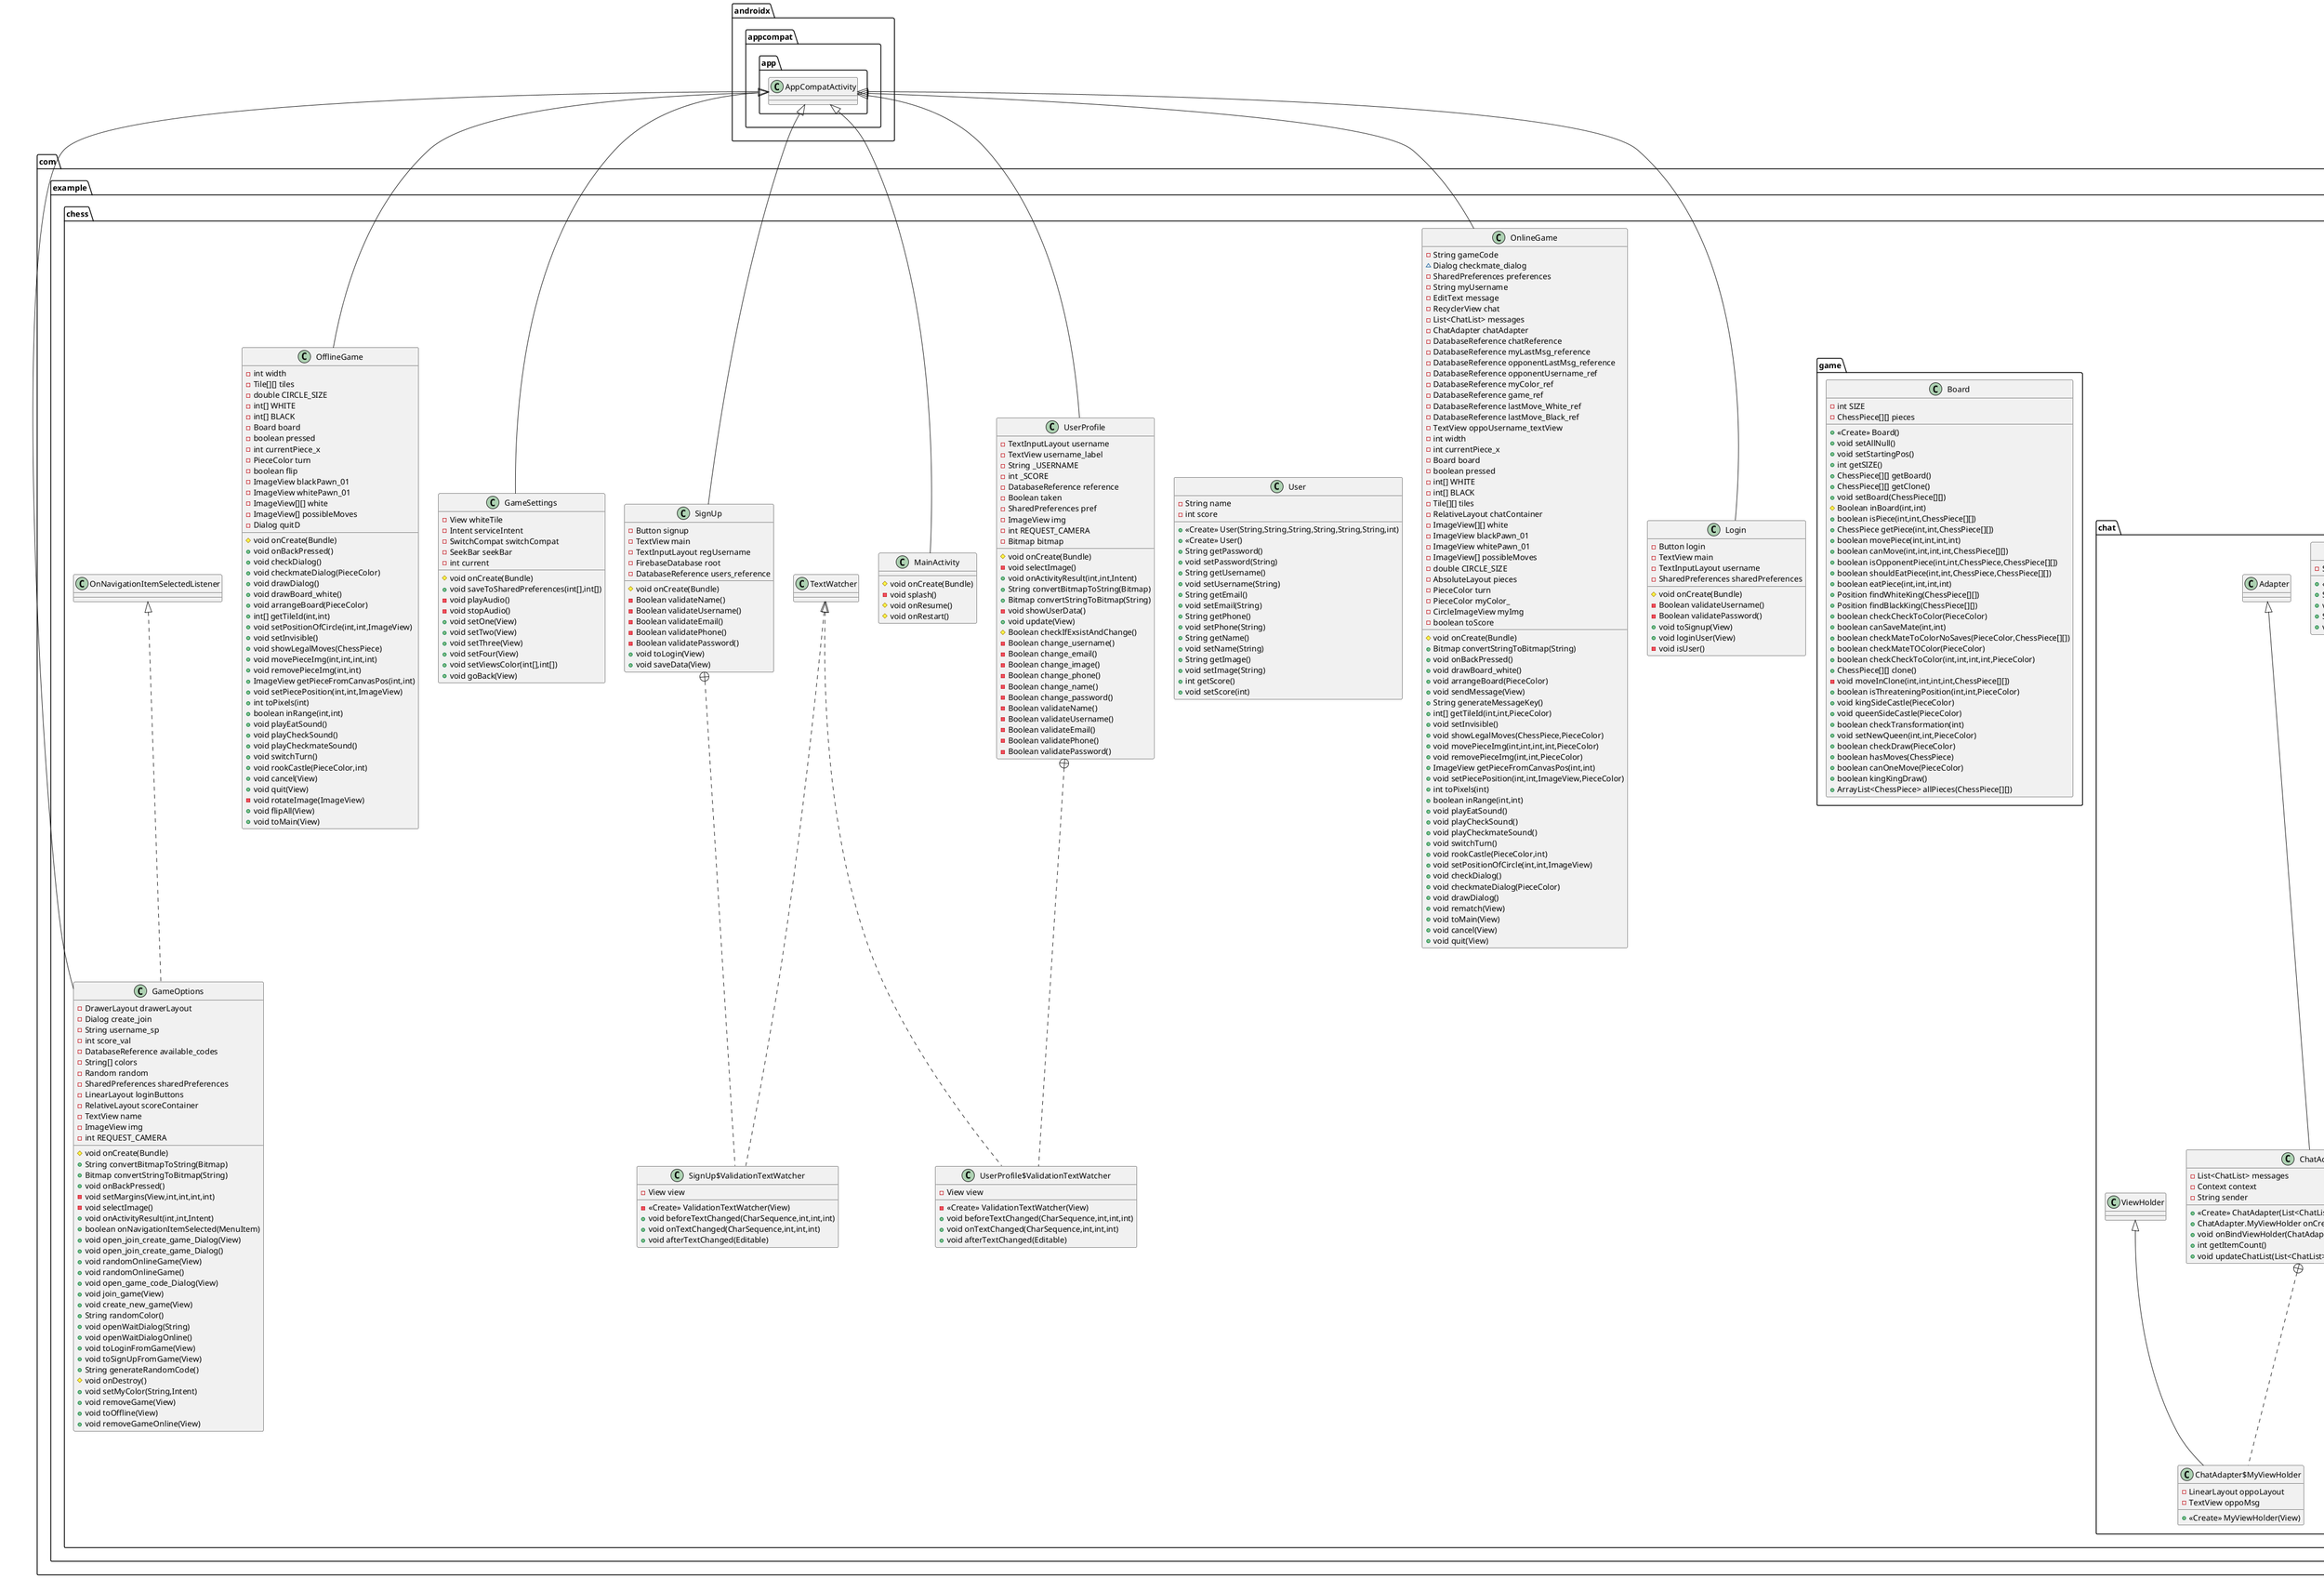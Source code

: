 @startuml
class com.example.chess.pieces.King {
- boolean moved
+ <<Create>> King(Position,PieceColor)
+ ArrayList<Position> diagonalSearch(Board,ChessPiece[][])
+ ArrayList<Position> straightSearch(Board,ChessPiece[][])
+ ArrayList<Position> possibleMoves(Board,ChessPiece[][])
+ boolean movePiece(int,int)
+ boolean canKingSideCastle(Board)
+ boolean canQueenSideCastle(Board)
+ ArrayList<Position> legalMoves(Board,ChessPiece[][])
}
interface com.example.chess.abilities.StraightSearch {
+ ArrayList<Position> straightSearch(Board,ChessPiece[][])
}
class com.example.chess.BoardDesign.Tile {
- Paint paint
- int top_X
- int[] RGBColor
+ <<Create>> Tile(Context,int,int,int,int,int[])
# void onDraw(Canvas)
}
class com.example.chess.OfflineGame {
- int width
- Tile[][] tiles
- double CIRCLE_SIZE
- int[] WHITE
- int[] BLACK
- Board board
- boolean pressed
- int currentPiece_x
- PieceColor turn
- boolean flip
- ImageView blackPawn_01
- ImageView whitePawn_01
- ImageView[][] white
- ImageView[] possibleMoves
- Dialog quitD
# void onCreate(Bundle)
+ void onBackPressed()
+ void checkDialog()
+ void checkmateDialog(PieceColor)
+ void drawDialog()
+ void drawBoard_white()
+ void arrangeBoard(PieceColor)
+ int[] getTileId(int,int)
+ void setPositionOfCircle(int,int,ImageView)
+ void setInvisible()
+ void showLegalMoves(ChessPiece)
+ void movePieceImg(int,int,int,int)
+ void removePieceImg(int,int)
+ ImageView getPieceFromCanvasPos(int,int)
+ void setPiecePosition(int,int,ImageView)
+ int toPixels(int)
+ boolean inRange(int,int)
+ void playEatSound()
+ void playCheckSound()
+ void playCheckmateSound()
+ void switchTurn()
+ void rookCastle(PieceColor,int)
+ void cancel(View)
+ void quit(View)
- void rotateImage(ImageView)
+ void flipAll(View)
+ void toMain(View)
}
class com.example.chess.UserProfile {
- TextInputLayout username
- TextView username_label
- String _USERNAME
- int _SCORE
- DatabaseReference reference
- Boolean taken
- SharedPreferences pref
- ImageView img
- int REQUEST_CAMERA
- Bitmap bitmap
# void onCreate(Bundle)
- void selectImage()
+ void onActivityResult(int,int,Intent)
+ String convertBitmapToString(Bitmap)
+ Bitmap convertStringToBitmap(String)
- void showUserData()
+ void update(View)
# Boolean checkIfExsistAndChange()
- Boolean change_username()
- Boolean change_email()
- Boolean change_image()
- Boolean change_phone()
- Boolean change_name()
- Boolean change_password()
- Boolean validateName()
- Boolean validateUsername()
- Boolean validateEmail()
- Boolean validatePhone()
- Boolean validatePassword()
}
class com.example.chess.UserProfile$ValidationTextWatcher {
- View view
- <<Create>> ValidationTextWatcher(View)
+ void beforeTextChanged(CharSequence,int,int,int)
+ void onTextChanged(CharSequence,int,int,int)
+ void afterTextChanged(Editable)
}
enum com.example.chess.pieces.PieceColor {
+  WHITE
+  BLACK
}
class com.example.chess.pieces.Queen {
+ <<Create>> Queen(Position,PieceColor)
+ ArrayList<Position> diagonalSearch(Board,ChessPiece[][])
+ ArrayList<Position> straightSearch(Board,ChessPiece[][])
+ ArrayList<Position> possibleMoves(Board,ChessPiece[][])
}
class com.example.chess.User {
- String name
- int score
+ <<Create>> User(String,String,String,String,String,String,int)
+ <<Create>> User()
+ String getPassword()
+ void setPassword(String)
+ String getUsername()
+ void setUsername(String)
+ String getEmail()
+ void setEmail(String)
+ String getPhone()
+ void setPhone(String)
+ String getName()
+ void setName(String)
+ String getImage()
+ void setImage(String)
+ int getScore()
+ void setScore(int)
}
class com.example.chess.service.BackgroundMusicService {
- MediaPlayer mediaPlayer
+ MediaPlayer getMediaPlayer()
+ void onCreate()
+ IBinder onBind(Intent)
+ int onStartCommand(Intent,int,int)
+ void onDestroy()
+ void onBufferingUpdate(MediaPlayer,int)
+ void onCompletion(MediaPlayer)
+ boolean onError(MediaPlayer,int,int)
+ boolean onInfo(MediaPlayer,int,int)
+ void onPrepared(MediaPlayer)
+ void onSeekComplete(MediaPlayer)
}
abstract class com.example.chess.pieces.ChessPiece {
# Position position
# PieceColor color
+ <<Create>> ChessPiece(Position,PieceColor)
+ int getPos_x()
+ void setPos_x(int)
+ int getPos_y()
+ void setPos_y(int)
+ PieceColor getColor()
+ void setColor(PieceColor)
+ Position getPosition()
+ void setPosition(Position)
+ ArrayList<Position> legalMoves(Board,ChessPiece[][])
+ ArrayList<Position> possibleMoves(Board,ChessPiece[][])
+ boolean movePiece(int,int)
+ boolean canMove(int,int,Board,ChessPiece[][])
+ boolean inLegalMove(int,int,Board,ChessPiece[][])
+ boolean inPossibleMoves(int,int,Board,ChessPiece[][])
# Boolean inBoard(int,int,int)
+ boolean isMoveLegal(Position,Board)
+ ArrayList<Position> toList(Position[])
}
class com.example.chess.utils.Position {
- int pos_x
+ <<Create>> Position(int,int)
+ int getPos_x()
+ void setPos_x(int)
+ int getPos_y()
+ void setPos_y(int)
+ boolean equals(Object)
}
class com.example.chess.pieces.Rook {
- boolean moved
+ <<Create>> Rook(Position,PieceColor)
+ ArrayList<Position> straightSearch(Board,ChessPiece[][])
+ ArrayList<Position> possibleMoves(Board,ChessPiece[][])
+ boolean movePiece(int,int)
+ boolean isMoved()
+ void setMoved(boolean)
}
class com.example.chess.Login {
- Button login
- TextView main
- TextInputLayout username
- SharedPreferences sharedPreferences
# void onCreate(Bundle)
- Boolean validateUsername()
- Boolean validatePassword()
+ void toSignup(View)
+ void loginUser(View)
- void isUser()
}
class com.example.chess.chat.ChatList {
- String sender
+ <<Create>> ChatList(String,String)
+ String getMessage()
+ void setMessage(String)
+ String getSender()
+ void setSender(String)
}
class com.example.chess.pieces.Knight {
+ <<Create>> Knight(Position,PieceColor)
+ ArrayList<Position> knightSearch(Board,ChessPiece[][])
- Position knightSearch(int,int,int,int,Board,ChessPiece[][])
+ ArrayList<Position> possibleMoves(Board,ChessPiece[][])
}
class com.example.chess.pieces.Pawn {
# Boolean moved
+ <<Create>> Pawn(Position,PieceColor)
+ ArrayList<Position> straightSearch(Board,ChessPiece[][])
+ ArrayList<Position> possibleMoves(Board,ChessPiece[][])
+ boolean movePiece(int,int)
+ Boolean getMoved()
+ void setMoved(Boolean)
}
class com.example.chess.pieces.Bishop {
+ <<Create>> Bishop(Position,PieceColor)
+ ArrayList<Position> diagonalSearch(Board,ChessPiece[][])
+ ArrayList<Position> possibleMoves(Board,ChessPiece[][])
}
class com.example.chess.OnlineGame {
- String gameCode
~ Dialog checkmate_dialog
- SharedPreferences preferences
- String myUsername
- EditText message
- RecyclerView chat
- List<ChatList> messages
- ChatAdapter chatAdapter
- DatabaseReference chatReference
- DatabaseReference myLastMsg_reference
- DatabaseReference opponentLastMsg_reference
- DatabaseReference opponentUsername_ref
- DatabaseReference myColor_ref
- DatabaseReference game_ref
- DatabaseReference lastMove_White_ref
- DatabaseReference lastMove_Black_ref
- TextView oppoUsername_textView
- int width
- int currentPiece_x
- Board board
- boolean pressed
- int[] WHITE
- int[] BLACK
- Tile[][] tiles
- RelativeLayout chatContainer
- ImageView[][] white
- ImageView blackPawn_01
- ImageView whitePawn_01
- ImageView[] possibleMoves
- double CIRCLE_SIZE
- AbsoluteLayout pieces
- PieceColor turn
- PieceColor myColor_
- CircleImageView myImg
- boolean toScore
# void onCreate(Bundle)
+ Bitmap convertStringToBitmap(String)
+ void onBackPressed()
+ void drawBoard_white()
+ void arrangeBoard(PieceColor)
+ void sendMessage(View)
+ String generateMessageKey()
+ int[] getTileId(int,int,PieceColor)
+ void setInvisible()
+ void showLegalMoves(ChessPiece,PieceColor)
+ void movePieceImg(int,int,int,int,PieceColor)
+ void removePieceImg(int,int,PieceColor)
+ ImageView getPieceFromCanvasPos(int,int)
+ void setPiecePosition(int,int,ImageView,PieceColor)
+ int toPixels(int)
+ boolean inRange(int,int)
+ void playEatSound()
+ void playCheckSound()
+ void playCheckmateSound()
+ void switchTurn()
+ void rookCastle(PieceColor,int)
+ void setPositionOfCircle(int,int,ImageView)
+ void checkDialog()
+ void checkmateDialog(PieceColor)
+ void drawDialog()
+ void rematch(View)
+ void toMain(View)
+ void cancel(View)
+ void quit(View)
}
class com.example.chess.MainActivity {
# void onCreate(Bundle)
- void splash()
# void onResume()
# void onRestart()
}
class com.example.chess.SignUp {
- Button signup
- TextView main
- TextInputLayout regUsername
- FirebaseDatabase root
- DatabaseReference users_reference
# void onCreate(Bundle)
- Boolean validateName()
- Boolean validateUsername()
- Boolean validateEmail()
- Boolean validatePhone()
- Boolean validatePassword()
+ void toLogin(View)
+ void saveData(View)
}
class com.example.chess.SignUp$ValidationTextWatcher {
- View view
- <<Create>> ValidationTextWatcher(View)
+ void beforeTextChanged(CharSequence,int,int,int)
+ void onTextChanged(CharSequence,int,int,int)
+ void afterTextChanged(Editable)
}
class com.example.chess.game.Board {
- int SIZE
- ChessPiece[][] pieces
+ <<Create>> Board()
+ void setAllNull()
+ void setStartingPos()
+ int getSIZE()
+ ChessPiece[][] getBoard()
+ ChessPiece[][] getClone()
+ void setBoard(ChessPiece[][])
# Boolean inBoard(int,int)
+ boolean isPiece(int,int,ChessPiece[][])
+ ChessPiece getPiece(int,int,ChessPiece[][])
+ boolean movePiece(int,int,int,int)
+ boolean canMove(int,int,int,int,ChessPiece[][])
+ boolean isOpponentPiece(int,int,ChessPiece,ChessPiece[][])
+ boolean shouldEatPiece(int,int,ChessPiece,ChessPiece[][])
+ boolean eatPiece(int,int,int,int)
+ Position findWhiteKing(ChessPiece[][])
+ Position findBlackKing(ChessPiece[][])
+ boolean checkCheckToColor(PieceColor)
+ boolean canSaveMate(int,int)
+ boolean checkMateToColorNoSaves(PieceColor,ChessPiece[][])
+ boolean checkMateTOColor(PieceColor)
+ boolean checkCheckToColor(int,int,int,int,PieceColor)
+ ChessPiece[][] clone()
- void moveInClone(int,int,int,int,ChessPiece[][])
+ boolean isThreateningPosition(int,int,PieceColor)
+ void kingSideCastle(PieceColor)
+ void queenSideCastle(PieceColor)
+ boolean checkTransformation(int)
+ void setNewQueen(int,int,PieceColor)
+ boolean checkDraw(PieceColor)
+ boolean hasMoves(ChessPiece)
+ boolean canOneMove(PieceColor)
+ boolean kingKingDraw()
+ ArrayList<ChessPiece> allPieces(ChessPiece[][])
}
class com.example.chess.GameSettings {
- View whiteTile
- Intent serviceIntent
- SwitchCompat switchCompat
- SeekBar seekBar
- int current
# void onCreate(Bundle)
+ void saveToSharedPreferences(int[],int[])
- void playAudio()
- void stopAudio()
+ void setOne(View)
+ void setTwo(View)
+ void setThree(View)
+ void setFour(View)
+ void setViewsColor(int[],int[])
+ void goBack(View)
}
interface com.example.chess.abilities.DiagonalSearch {
+ ArrayList<Position> diagonalSearch(Board,ChessPiece[][])
}
class com.example.chess.chat.ChatAdapter {
- List<ChatList> messages
- Context context
- String sender
+ <<Create>> ChatAdapter(List<ChatList>,Context,String)
+ ChatAdapter.MyViewHolder onCreateViewHolder(ViewGroup,int)
+ void onBindViewHolder(ChatAdapter.MyViewHolder,int)
+ int getItemCount()
+ void updateChatList(List<ChatList>)
}
class com.example.chess.chat.ChatAdapter$MyViewHolder {
- LinearLayout oppoLayout
- TextView oppoMsg
+ <<Create>> MyViewHolder(View)
}
interface com.example.chess.abilities.KnightSearch {
+ ArrayList<Position> knightSearch(Board,ChessPiece[][])
}
class com.example.chess.GameOptions {
- DrawerLayout drawerLayout
- Dialog create_join
- String username_sp
- int score_val
- DatabaseReference available_codes
- String[] colors
- Random random
- SharedPreferences sharedPreferences
- LinearLayout loginButtons
- RelativeLayout scoreContainer
- TextView name
- ImageView img
- int REQUEST_CAMERA
# void onCreate(Bundle)
+ String convertBitmapToString(Bitmap)
+ Bitmap convertStringToBitmap(String)
+ void onBackPressed()
- void setMargins(View,int,int,int,int)
- void selectImage()
+ void onActivityResult(int,int,Intent)
+ boolean onNavigationItemSelected(MenuItem)
+ void open_join_create_game_Dialog(View)
+ void open_join_create_game_Dialog()
+ void randomOnlineGame(View)
+ void randomOnlineGame()
+ void open_game_code_Dialog(View)
+ void join_game(View)
+ void create_new_game(View)
+ String randomColor()
+ void openWaitDialog(String)
+ void openWaitDialogOnline()
+ void toLoginFromGame(View)
+ void toSignUpFromGame(View)
+ String generateRandomCode()
# void onDestroy()
+ void setMyColor(String,Intent)
+ void removeGame(View)
+ void toOffline(View)
+ void removeGameOnline(View)
}


com.example.chess.abilities.StraightSearch <|.. com.example.chess.pieces.King
com.example.chess.abilities.DiagonalSearch <|.. com.example.chess.pieces.King
com.example.chess.pieces.ChessPiece <|-- com.example.chess.pieces.King
android.view.View <|-- com.example.chess.BoardDesign.Tile
androidx.appcompat.app.AppCompatActivity <|-- com.example.chess.OfflineGame
androidx.appcompat.app.AppCompatActivity <|-- com.example.chess.UserProfile
com.example.chess.UserProfile +.. com.example.chess.UserProfile$ValidationTextWatcher
com.example.chess.TextWatcher <|.. com.example.chess.UserProfile$ValidationTextWatcher
com.example.chess.abilities.StraightSearch <|.. com.example.chess.pieces.Queen
com.example.chess.abilities.DiagonalSearch <|.. com.example.chess.pieces.Queen
com.example.chess.pieces.ChessPiece <|-- com.example.chess.pieces.Queen
com.example.chess.service.OnCompletionListener <|.. com.example.chess.service.BackgroundMusicService
com.example.chess.service.OnPreparedListener <|.. com.example.chess.service.BackgroundMusicService
com.example.chess.service.OnSeekCompleteListener <|.. com.example.chess.service.BackgroundMusicService
com.example.chess.service.OnInfoListener <|.. com.example.chess.service.BackgroundMusicService
com.example.chess.service.OnBufferingUpdateListener <|.. com.example.chess.service.BackgroundMusicService
com.example.chess.service.OnErrorListener <|.. com.example.chess.service.BackgroundMusicService
android.app.Service <|-- com.example.chess.service.BackgroundMusicService
com.example.chess.abilities.StraightSearch <|.. com.example.chess.pieces.Rook
com.example.chess.pieces.ChessPiece <|-- com.example.chess.pieces.Rook
androidx.appcompat.app.AppCompatActivity <|-- com.example.chess.Login
com.example.chess.abilities.KnightSearch <|.. com.example.chess.pieces.Knight
com.example.chess.pieces.ChessPiece <|-- com.example.chess.pieces.Knight
com.example.chess.abilities.StraightSearch <|.. com.example.chess.pieces.Pawn
com.example.chess.pieces.ChessPiece <|-- com.example.chess.pieces.Pawn
com.example.chess.abilities.DiagonalSearch <|.. com.example.chess.pieces.Bishop
com.example.chess.pieces.ChessPiece <|-- com.example.chess.pieces.Bishop
androidx.appcompat.app.AppCompatActivity <|-- com.example.chess.OnlineGame
androidx.appcompat.app.AppCompatActivity <|-- com.example.chess.MainActivity
androidx.appcompat.app.AppCompatActivity <|-- com.example.chess.SignUp
com.example.chess.SignUp +.. com.example.chess.SignUp$ValidationTextWatcher
com.example.chess.TextWatcher <|.. com.example.chess.SignUp$ValidationTextWatcher
androidx.appcompat.app.AppCompatActivity <|-- com.example.chess.GameSettings
com.example.chess.chat.Adapter <|-- com.example.chess.chat.ChatAdapter
com.example.chess.chat.ChatAdapter +.. com.example.chess.chat.ChatAdapter$MyViewHolder
com.example.chess.chat.ViewHolder <|-- com.example.chess.chat.ChatAdapter$MyViewHolder
com.example.chess.OnNavigationItemSelectedListener <|.. com.example.chess.GameOptions
androidx.appcompat.app.AppCompatActivity <|-- com.example.chess.GameOptions
@enduml